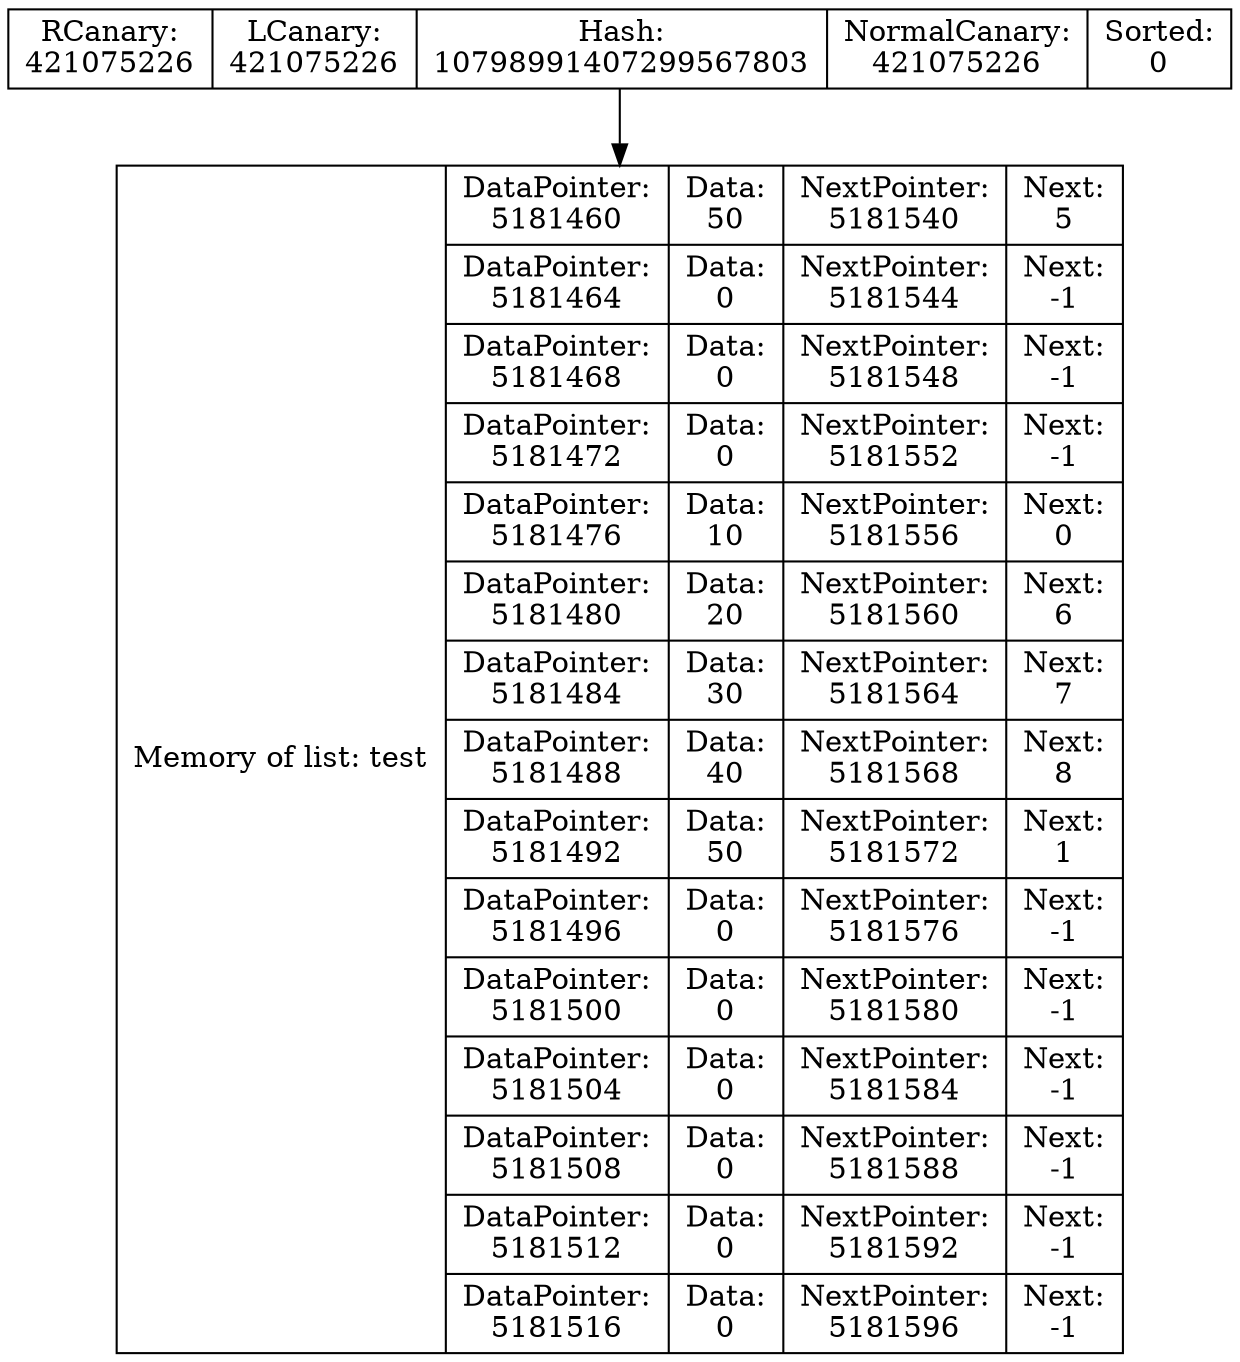 digraph G{
data [shape=record,label="{Memory of list: test} | {{DataPointer:\n5181460 | Data:\n50 | NextPointer:\n5181540 | Next:\n5}
| {DataPointer:\n5181464 | Data:\n0 | NextPointer:\n5181544 | Next:\n-1}
| {DataPointer:\n5181468 | Data:\n0 | NextPointer:\n5181548 | Next:\n-1}
| {DataPointer:\n5181472 | Data:\n0 | NextPointer:\n5181552 | Next:\n-1}
| {DataPointer:\n5181476 | Data:\n10 | NextPointer:\n5181556 | Next:\n0}
| {DataPointer:\n5181480 | Data:\n20 | NextPointer:\n5181560 | Next:\n6}
| {DataPointer:\n5181484 | Data:\n30 | NextPointer:\n5181564 | Next:\n7}
| {DataPointer:\n5181488 | Data:\n40 | NextPointer:\n5181568 | Next:\n8}
| {DataPointer:\n5181492 | Data:\n50 | NextPointer:\n5181572 | Next:\n1}
| {DataPointer:\n5181496 | Data:\n0 | NextPointer:\n5181576 | Next:\n-1}
| {DataPointer:\n5181500 | Data:\n0 | NextPointer:\n5181580 | Next:\n-1}
| {DataPointer:\n5181504 | Data:\n0 | NextPointer:\n5181584 | Next:\n-1}
| {DataPointer:\n5181508 | Data:\n0 | NextPointer:\n5181588 | Next:\n-1}
| {DataPointer:\n5181512 | Data:\n0 | NextPointer:\n5181592 | Next:\n-1}
| {DataPointer:\n5181516 | Data:\n0 | NextPointer:\n5181596 | Next:\n-1}
}"];
Shild [shape=record,label=" RCanary:\n421075226 | LCanary:\n421075226 | Hash:\n10798991407299567803 | NormalCanary:\n421075226 | Sorted:\n0"];
Shild->data
}
